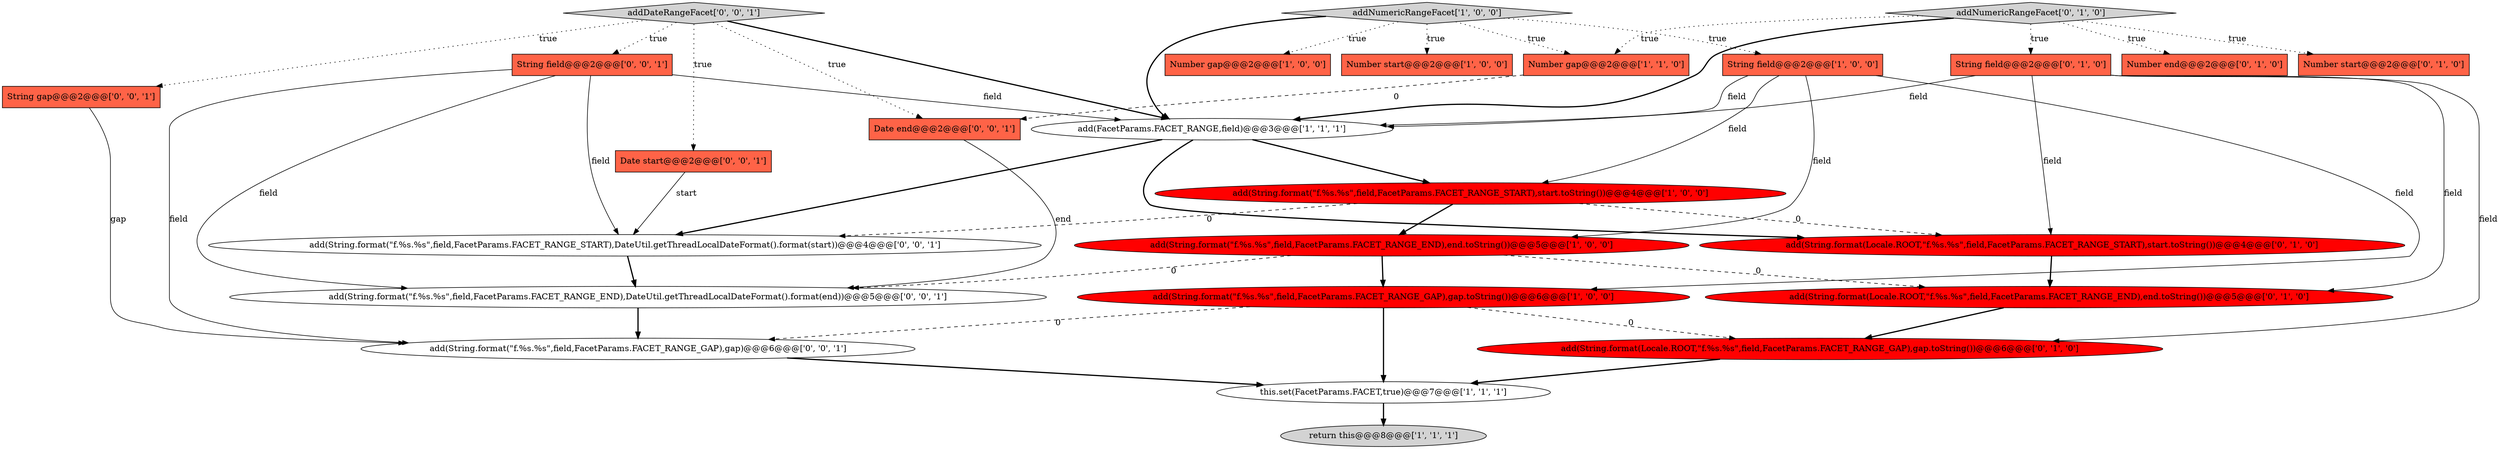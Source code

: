 digraph {
4 [style = filled, label = "add(String.format(\"f.%s.%s\",field,FacetParams.FACET_RANGE_END),end.toString())@@@5@@@['1', '0', '0']", fillcolor = red, shape = ellipse image = "AAA1AAABBB1BBB"];
11 [style = filled, label = "Number end@@@2@@@['0', '1', '0']", fillcolor = tomato, shape = box image = "AAA0AAABBB2BBB"];
15 [style = filled, label = "add(String.format(Locale.ROOT,\"f.%s.%s\",field,FacetParams.FACET_RANGE_GAP),gap.toString())@@@6@@@['0', '1', '0']", fillcolor = red, shape = ellipse image = "AAA1AAABBB2BBB"];
23 [style = filled, label = "add(String.format(\"f.%s.%s\",field,FacetParams.FACET_RANGE_END),DateUtil.getThreadLocalDateFormat().format(end))@@@5@@@['0', '0', '1']", fillcolor = white, shape = ellipse image = "AAA0AAABBB3BBB"];
22 [style = filled, label = "add(String.format(\"f.%s.%s\",field,FacetParams.FACET_RANGE_GAP),gap)@@@6@@@['0', '0', '1']", fillcolor = white, shape = ellipse image = "AAA0AAABBB3BBB"];
7 [style = filled, label = "Number gap@@@2@@@['1', '0', '0']", fillcolor = tomato, shape = box image = "AAA0AAABBB1BBB"];
20 [style = filled, label = "String gap@@@2@@@['0', '0', '1']", fillcolor = tomato, shape = box image = "AAA0AAABBB3BBB"];
24 [style = filled, label = "String field@@@2@@@['0', '0', '1']", fillcolor = tomato, shape = box image = "AAA0AAABBB3BBB"];
0 [style = filled, label = "return this@@@8@@@['1', '1', '1']", fillcolor = lightgray, shape = ellipse image = "AAA0AAABBB1BBB"];
2 [style = filled, label = "add(String.format(\"f.%s.%s\",field,FacetParams.FACET_RANGE_GAP),gap.toString())@@@6@@@['1', '0', '0']", fillcolor = red, shape = ellipse image = "AAA1AAABBB1BBB"];
10 [style = filled, label = "add(FacetParams.FACET_RANGE,field)@@@3@@@['1', '1', '1']", fillcolor = white, shape = ellipse image = "AAA0AAABBB1BBB"];
6 [style = filled, label = "this.set(FacetParams.FACET,true)@@@7@@@['1', '1', '1']", fillcolor = white, shape = ellipse image = "AAA0AAABBB1BBB"];
3 [style = filled, label = "String field@@@2@@@['1', '0', '0']", fillcolor = tomato, shape = box image = "AAA0AAABBB1BBB"];
25 [style = filled, label = "Date end@@@2@@@['0', '0', '1']", fillcolor = tomato, shape = box image = "AAA0AAABBB3BBB"];
1 [style = filled, label = "add(String.format(\"f.%s.%s\",field,FacetParams.FACET_RANGE_START),start.toString())@@@4@@@['1', '0', '0']", fillcolor = red, shape = ellipse image = "AAA1AAABBB1BBB"];
8 [style = filled, label = "Number start@@@2@@@['1', '0', '0']", fillcolor = tomato, shape = box image = "AAA0AAABBB1BBB"];
5 [style = filled, label = "addNumericRangeFacet['1', '0', '0']", fillcolor = lightgray, shape = diamond image = "AAA0AAABBB1BBB"];
12 [style = filled, label = "add(String.format(Locale.ROOT,\"f.%s.%s\",field,FacetParams.FACET_RANGE_START),start.toString())@@@4@@@['0', '1', '0']", fillcolor = red, shape = ellipse image = "AAA1AAABBB2BBB"];
17 [style = filled, label = "addNumericRangeFacet['0', '1', '0']", fillcolor = lightgray, shape = diamond image = "AAA0AAABBB2BBB"];
19 [style = filled, label = "add(String.format(\"f.%s.%s\",field,FacetParams.FACET_RANGE_START),DateUtil.getThreadLocalDateFormat().format(start))@@@4@@@['0', '0', '1']", fillcolor = white, shape = ellipse image = "AAA0AAABBB3BBB"];
21 [style = filled, label = "Date start@@@2@@@['0', '0', '1']", fillcolor = tomato, shape = box image = "AAA0AAABBB3BBB"];
16 [style = filled, label = "String field@@@2@@@['0', '1', '0']", fillcolor = tomato, shape = box image = "AAA0AAABBB2BBB"];
9 [style = filled, label = "Number gap@@@2@@@['1', '1', '0']", fillcolor = tomato, shape = box image = "AAA0AAABBB1BBB"];
13 [style = filled, label = "Number start@@@2@@@['0', '1', '0']", fillcolor = tomato, shape = box image = "AAA0AAABBB2BBB"];
18 [style = filled, label = "addDateRangeFacet['0', '0', '1']", fillcolor = lightgray, shape = diamond image = "AAA0AAABBB3BBB"];
14 [style = filled, label = "add(String.format(Locale.ROOT,\"f.%s.%s\",field,FacetParams.FACET_RANGE_END),end.toString())@@@5@@@['0', '1', '0']", fillcolor = red, shape = ellipse image = "AAA1AAABBB2BBB"];
17->10 [style = bold, label=""];
5->10 [style = bold, label=""];
16->10 [style = solid, label="field"];
1->4 [style = bold, label=""];
3->1 [style = solid, label="field"];
3->10 [style = solid, label="field"];
18->25 [style = dotted, label="true"];
2->6 [style = bold, label=""];
3->2 [style = solid, label="field"];
10->19 [style = bold, label=""];
1->19 [style = dashed, label="0"];
18->24 [style = dotted, label="true"];
18->21 [style = dotted, label="true"];
15->6 [style = bold, label=""];
6->0 [style = bold, label=""];
4->2 [style = bold, label=""];
18->20 [style = dotted, label="true"];
5->3 [style = dotted, label="true"];
25->23 [style = solid, label="end"];
24->19 [style = solid, label="field"];
24->22 [style = solid, label="field"];
20->22 [style = solid, label="gap"];
2->15 [style = dashed, label="0"];
17->16 [style = dotted, label="true"];
16->14 [style = solid, label="field"];
1->12 [style = dashed, label="0"];
16->15 [style = solid, label="field"];
23->22 [style = bold, label=""];
18->10 [style = bold, label=""];
10->12 [style = bold, label=""];
5->7 [style = dotted, label="true"];
19->23 [style = bold, label=""];
17->9 [style = dotted, label="true"];
9->25 [style = dashed, label="0"];
12->14 [style = bold, label=""];
24->23 [style = solid, label="field"];
16->12 [style = solid, label="field"];
5->9 [style = dotted, label="true"];
14->15 [style = bold, label=""];
4->14 [style = dashed, label="0"];
24->10 [style = solid, label="field"];
5->8 [style = dotted, label="true"];
10->1 [style = bold, label=""];
17->13 [style = dotted, label="true"];
4->23 [style = dashed, label="0"];
2->22 [style = dashed, label="0"];
21->19 [style = solid, label="start"];
3->4 [style = solid, label="field"];
22->6 [style = bold, label=""];
17->11 [style = dotted, label="true"];
}
